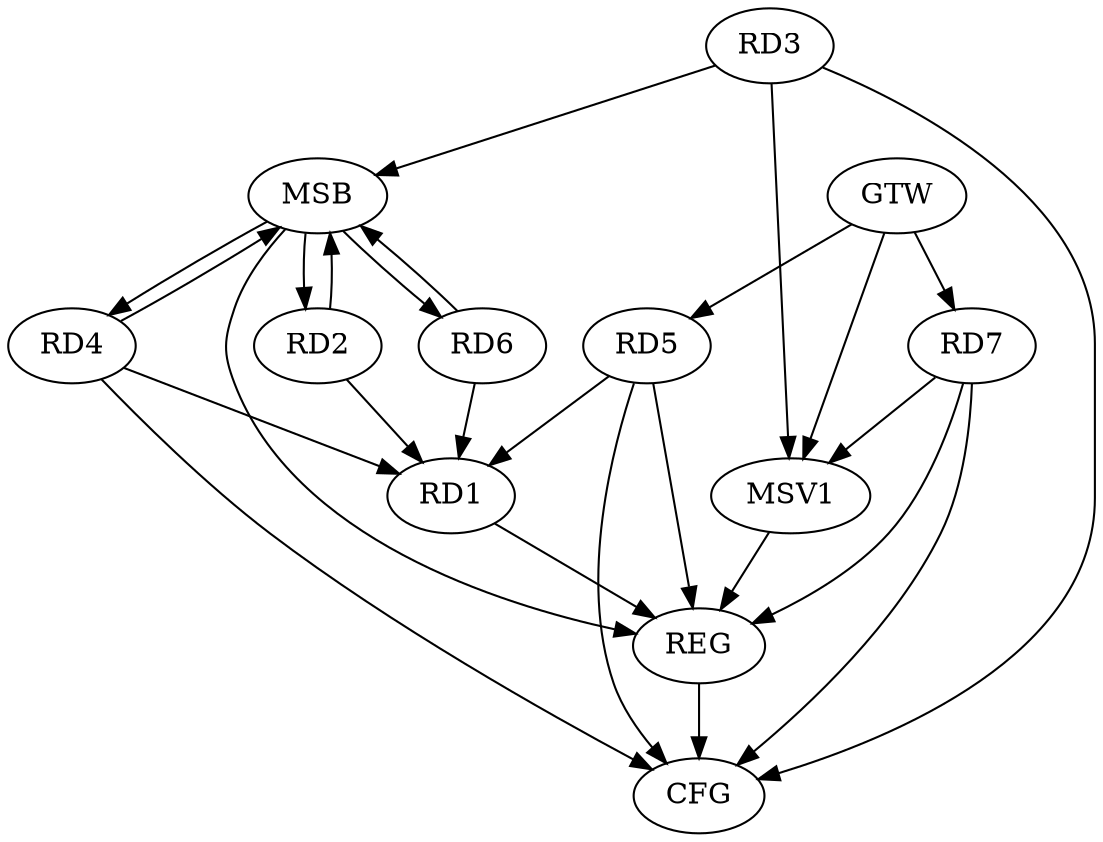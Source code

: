 strict digraph G {
  RD1 [ label="RD1" ];
  RD2 [ label="RD2" ];
  RD3 [ label="RD3" ];
  RD4 [ label="RD4" ];
  RD5 [ label="RD5" ];
  RD6 [ label="RD6" ];
  RD7 [ label="RD7" ];
  GTW [ label="GTW" ];
  REG [ label="REG" ];
  MSB [ label="MSB" ];
  CFG [ label="CFG" ];
  MSV1 [ label="MSV1" ];
  GTW -> RD5;
  GTW -> RD7;
  RD1 -> REG;
  RD5 -> REG;
  RD7 -> REG;
  RD2 -> MSB;
  MSB -> RD6;
  MSB -> REG;
  RD3 -> MSB;
  MSB -> RD2;
  RD4 -> MSB;
  RD6 -> MSB;
  MSB -> RD4;
  RD7 -> CFG;
  RD5 -> CFG;
  RD4 -> CFG;
  RD3 -> CFG;
  REG -> CFG;
  RD5 -> RD1;
  RD6 -> RD1;
  RD2 -> RD1;
  RD4 -> RD1;
  GTW -> MSV1;
  RD3 -> MSV1;
  RD7 -> MSV1;
  MSV1 -> REG;
}
